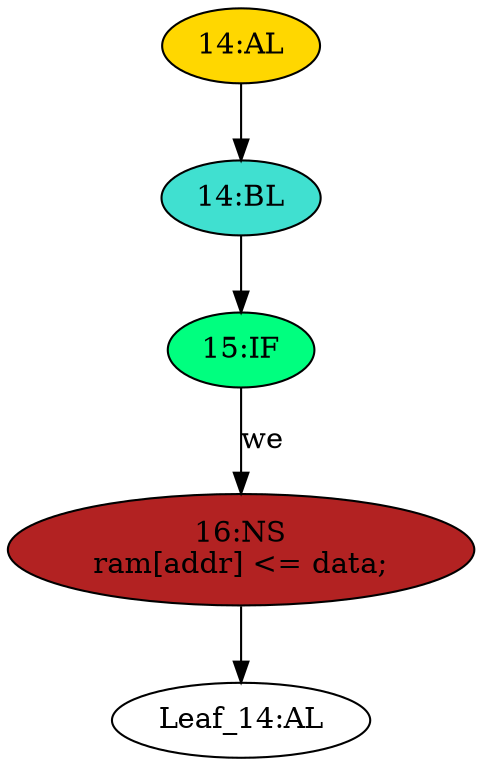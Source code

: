 strict digraph "" {
	node [label="\N"];
	"15:IF"	[ast="<pyverilog.vparser.ast.IfStatement object at 0x7ff3a7f99190>",
		fillcolor=springgreen,
		label="15:IF",
		statements="[]",
		style=filled,
		typ=IfStatement];
	"16:NS"	[ast="<pyverilog.vparser.ast.NonblockingSubstitution object at 0x7ff3a7f993d0>",
		fillcolor=firebrick,
		label="16:NS
ram[addr] <= data;",
		statements="[<pyverilog.vparser.ast.NonblockingSubstitution object at 0x7ff3a7f993d0>]",
		style=filled,
		typ=NonblockingSubstitution];
	"15:IF" -> "16:NS"	[cond="['we']",
		label=we,
		lineno=15];
	"Leaf_14:AL"	[def_var="['ram']",
		label="Leaf_14:AL"];
	"14:BL"	[ast="<pyverilog.vparser.ast.Block object at 0x7ff3a7f99610>",
		fillcolor=turquoise,
		label="14:BL",
		statements="[]",
		style=filled,
		typ=Block];
	"14:BL" -> "15:IF"	[cond="[]",
		lineno=None];
	"14:AL"	[ast="<pyverilog.vparser.ast.Always object at 0x7ff3a7f99650>",
		clk_sens=True,
		fillcolor=gold,
		label="14:AL",
		sens="['clk']",
		statements="[]",
		style=filled,
		typ=Always,
		use_var="['we', 'data']"];
	"14:AL" -> "14:BL"	[cond="[]",
		lineno=None];
	"16:NS" -> "Leaf_14:AL"	[cond="[]",
		lineno=None];
}
